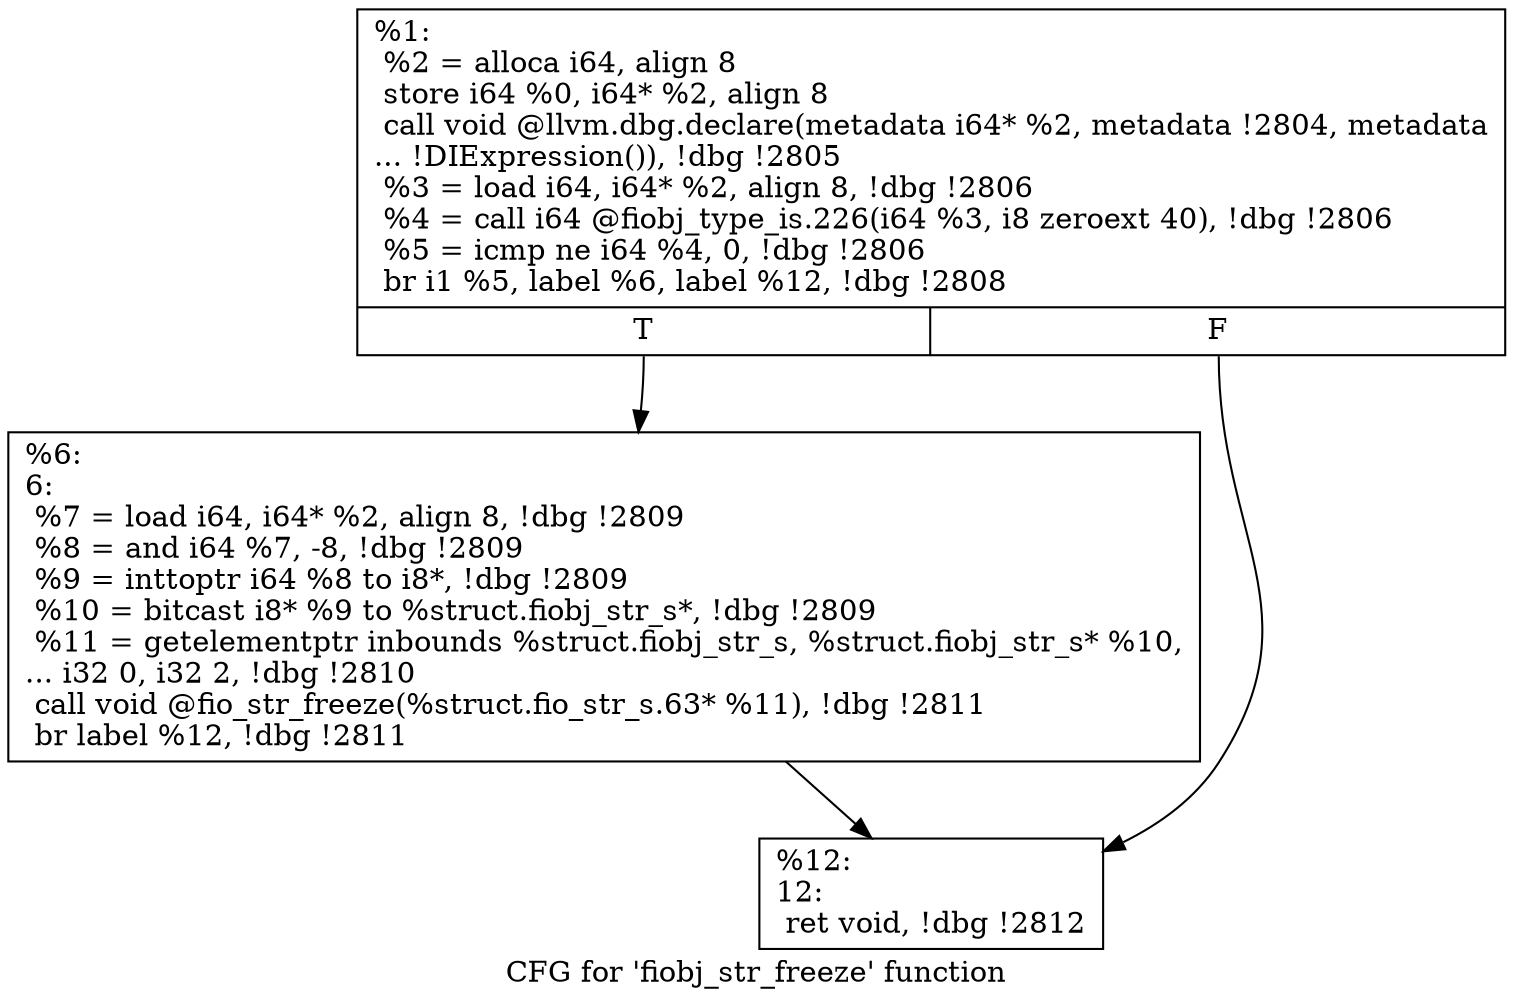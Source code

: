 digraph "CFG for 'fiobj_str_freeze' function" {
	label="CFG for 'fiobj_str_freeze' function";

	Node0x5568520697f0 [shape=record,label="{%1:\l  %2 = alloca i64, align 8\l  store i64 %0, i64* %2, align 8\l  call void @llvm.dbg.declare(metadata i64* %2, metadata !2804, metadata\l... !DIExpression()), !dbg !2805\l  %3 = load i64, i64* %2, align 8, !dbg !2806\l  %4 = call i64 @fiobj_type_is.226(i64 %3, i8 zeroext 40), !dbg !2806\l  %5 = icmp ne i64 %4, 0, !dbg !2806\l  br i1 %5, label %6, label %12, !dbg !2808\l|{<s0>T|<s1>F}}"];
	Node0x5568520697f0:s0 -> Node0x556852069c90;
	Node0x5568520697f0:s1 -> Node0x556852069ce0;
	Node0x556852069c90 [shape=record,label="{%6:\l6:                                                \l  %7 = load i64, i64* %2, align 8, !dbg !2809\l  %8 = and i64 %7, -8, !dbg !2809\l  %9 = inttoptr i64 %8 to i8*, !dbg !2809\l  %10 = bitcast i8* %9 to %struct.fiobj_str_s*, !dbg !2809\l  %11 = getelementptr inbounds %struct.fiobj_str_s, %struct.fiobj_str_s* %10,\l... i32 0, i32 2, !dbg !2810\l  call void @fio_str_freeze(%struct.fio_str_s.63* %11), !dbg !2811\l  br label %12, !dbg !2811\l}"];
	Node0x556852069c90 -> Node0x556852069ce0;
	Node0x556852069ce0 [shape=record,label="{%12:\l12:                                               \l  ret void, !dbg !2812\l}"];
}
